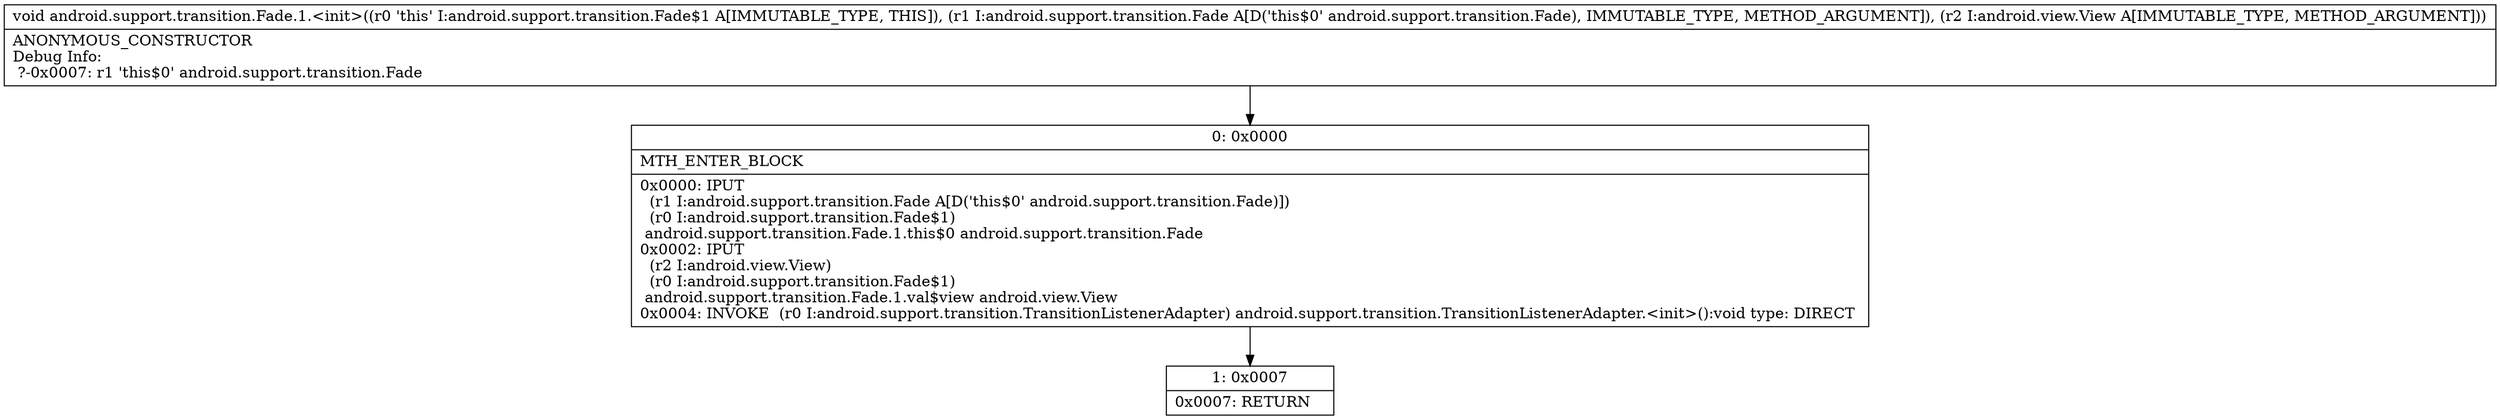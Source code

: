 digraph "CFG forandroid.support.transition.Fade.1.\<init\>(Landroid\/support\/transition\/Fade;Landroid\/view\/View;)V" {
Node_0 [shape=record,label="{0\:\ 0x0000|MTH_ENTER_BLOCK\l|0x0000: IPUT  \l  (r1 I:android.support.transition.Fade A[D('this$0' android.support.transition.Fade)])\l  (r0 I:android.support.transition.Fade$1)\l android.support.transition.Fade.1.this$0 android.support.transition.Fade \l0x0002: IPUT  \l  (r2 I:android.view.View)\l  (r0 I:android.support.transition.Fade$1)\l android.support.transition.Fade.1.val$view android.view.View \l0x0004: INVOKE  (r0 I:android.support.transition.TransitionListenerAdapter) android.support.transition.TransitionListenerAdapter.\<init\>():void type: DIRECT \l}"];
Node_1 [shape=record,label="{1\:\ 0x0007|0x0007: RETURN   \l}"];
MethodNode[shape=record,label="{void android.support.transition.Fade.1.\<init\>((r0 'this' I:android.support.transition.Fade$1 A[IMMUTABLE_TYPE, THIS]), (r1 I:android.support.transition.Fade A[D('this$0' android.support.transition.Fade), IMMUTABLE_TYPE, METHOD_ARGUMENT]), (r2 I:android.view.View A[IMMUTABLE_TYPE, METHOD_ARGUMENT]))  | ANONYMOUS_CONSTRUCTOR\lDebug Info:\l  ?\-0x0007: r1 'this$0' android.support.transition.Fade\l}"];
MethodNode -> Node_0;
Node_0 -> Node_1;
}

